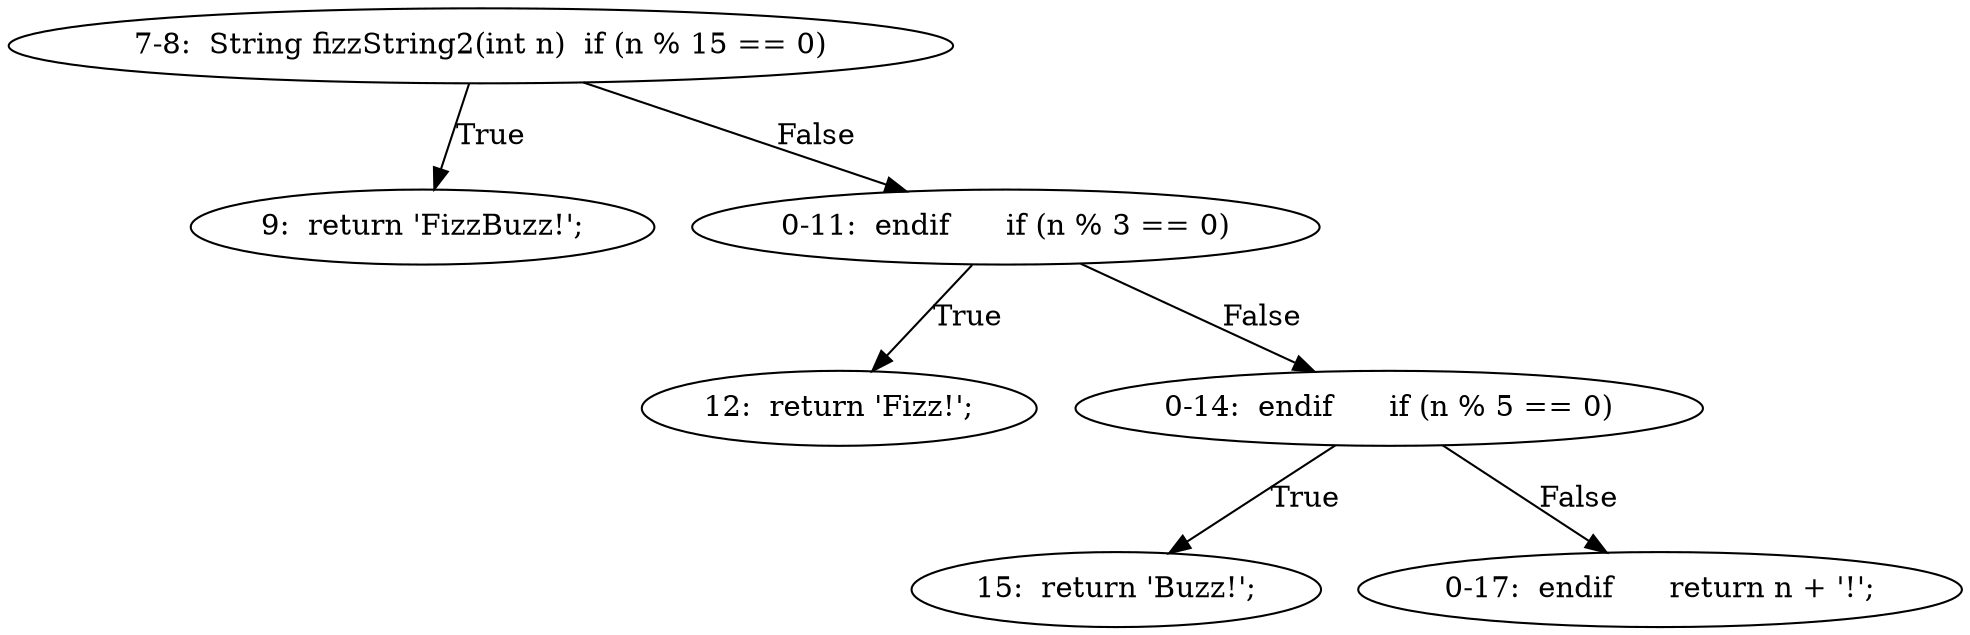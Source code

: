 digraph result_test { 
// graph-vertices
  a1  [label="7-8:  String fizzString2(int n)	if (n % 15 == 0)"]; 
  2  [label="9:  return 'FizzBuzz!';"]; 
  a2  [label="0-11:  endif	if (n % 3 == 0)"]; 
  5  [label="12:  return 'Fizz!';"]; 
  a3  [label="0-14:  endif	if (n % 5 == 0)"]; 
  8  [label="15:  return 'Buzz!';"]; 
  a4  [label="0-17:  endif	return n + '!';"]; 
// graph-edges
  a1 -> 2  [label="True"]; 
  a1 -> a2  [label="False"]; 
  a2 -> 5  [label="True"]; 
  a2 -> a3  [label="False"]; 
  a3 -> 8  [label="True"]; 
  a3 -> a4  [label="False"]; 
}